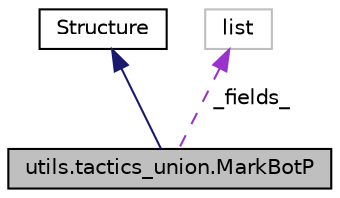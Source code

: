 digraph "utils.tactics_union.MarkBotP"
{
 // INTERACTIVE_SVG=YES
  edge [fontname="Helvetica",fontsize="10",labelfontname="Helvetica",labelfontsize="10"];
  node [fontname="Helvetica",fontsize="10",shape=record];
  Node1 [label="utils.tactics_union.MarkBotP",height=0.2,width=0.4,color="black", fillcolor="grey75", style="filled", fontcolor="black"];
  Node2 -> Node1 [dir="back",color="midnightblue",fontsize="10",style="solid",fontname="Helvetica"];
  Node2 [label="Structure",height=0.2,width=0.4,color="black", fillcolor="white", style="filled",URL="$d3/d0e/class_structure.html"];
  Node3 -> Node1 [dir="back",color="darkorchid3",fontsize="10",style="dashed",label=" _fields_" ,fontname="Helvetica"];
  Node3 [label="list",height=0.2,width=0.4,color="grey75", fillcolor="white", style="filled"];
}
